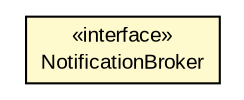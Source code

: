 #!/usr/local/bin/dot
#
# Class diagram 
# Generated by UMLGraph version R5_6-24-gf6e263 (http://www.umlgraph.org/)
#

digraph G {
	edge [fontname="arial",fontsize=10,labelfontname="arial",labelfontsize=10];
	node [fontname="arial",fontsize=10,shape=plaintext];
	nodesep=0.25;
	ranksep=0.5;
	// org.oasis_open.docs.wsn.brw_2.NotificationBroker
	c4600 [label=<<table title="org.oasis_open.docs.wsn.brw_2.NotificationBroker" border="0" cellborder="1" cellspacing="0" cellpadding="2" port="p" bgcolor="lemonChiffon" href="./NotificationBroker.html">
		<tr><td><table border="0" cellspacing="0" cellpadding="1">
<tr><td align="center" balign="center"> &#171;interface&#187; </td></tr>
<tr><td align="center" balign="center"> NotificationBroker </td></tr>
		</table></td></tr>
		</table>>, URL="./NotificationBroker.html", fontname="arial", fontcolor="black", fontsize=10.0];
}

